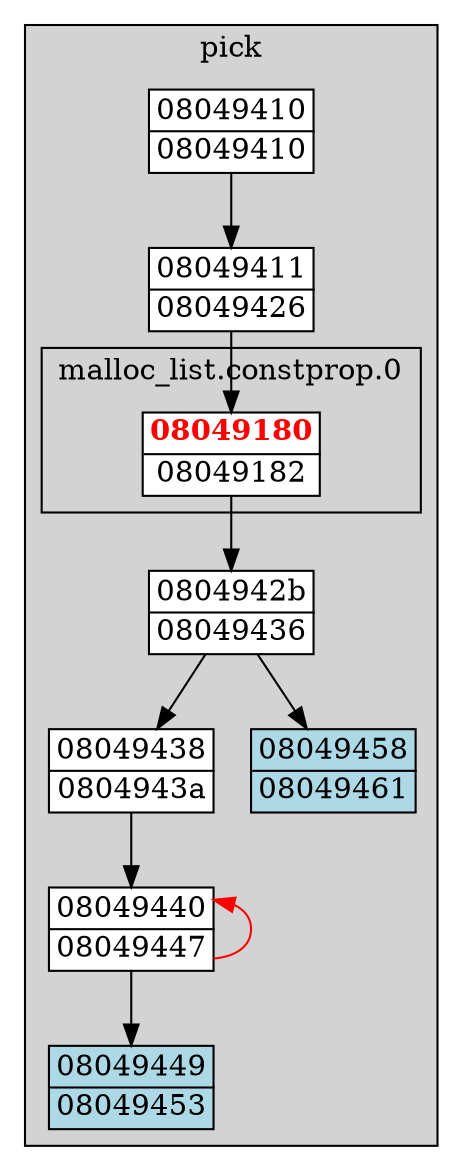 digraph G {
node[fillcolor=white style="filled,solid" shape=none margin=0];
"0804942b" -> "08049438";
"0804942b" -> "08049458";
"08049411" -> "08049180_08049426";
"08049180_08049426" -> "0804942b";
"08049438" -> "08049440";
"08049440" -> "08049440" [dir=back color=red];
"08049440" -> "08049449";
"08049410" -> "08049411";
subgraph "cluster_pick" {
  style="filled,solid";
  color=black;
  fillcolor=lightgrey;
  label="pick";"08049458" [label=<<TABLE BORDER="1" CELLBORDER="0" CELLSPACING="0"><TR><TD>08049458</TD></TR><HR/><TR><TD>08049461</TD></TR></TABLE>> fillcolor=lightblue];
  "08049449" [label=<<TABLE BORDER="1" CELLBORDER="0" CELLSPACING="0"><TR><TD>08049449</TD></TR><HR/><TR><TD>08049453</TD></TR></TABLE>> fillcolor=lightblue];
  "08049440" [label=<<TABLE BORDER="1" CELLBORDER="0" CELLSPACING="0"><TR><TD>08049440</TD></TR><HR/><TR><TD>08049447</TD></TR></TABLE>>];
  "08049438" [label=<<TABLE BORDER="1" CELLBORDER="0" CELLSPACING="0"><TR><TD>08049438</TD></TR><HR/><TR><TD>0804943a</TD></TR></TABLE>>];
  "0804942b" [label=<<TABLE BORDER="1" CELLBORDER="0" CELLSPACING="0"><TR><TD>0804942b</TD></TR><HR/><TR><TD>08049436</TD></TR></TABLE>>];
  "08049411" [label=<<TABLE BORDER="1" CELLBORDER="0" CELLSPACING="0"><TR><TD>08049411</TD></TR><HR/><TR><TD>08049426</TD></TR></TABLE>>];
  "08049410" [label=<<TABLE BORDER="1" CELLBORDER="0" CELLSPACING="0"><TR><TD>08049410</TD></TR><HR/><TR><TD>08049410</TD></TR></TABLE>>];
  subgraph "cluster_malloc_list.constprop.0_08049426" {
    style="filled,solid";
    color=black;
    fillcolor=lightgrey;
    label="malloc_list.constprop.0";"08049180_08049426" [label=<<TABLE BORDER="1" CELLBORDER="0" CELLSPACING="0"><TR><TD><FONT COLOR="red"><B>08049180</B></FONT></TD></TR><HR/><TR><TD>08049182</TD></TR></TABLE>>];
    }
}

}